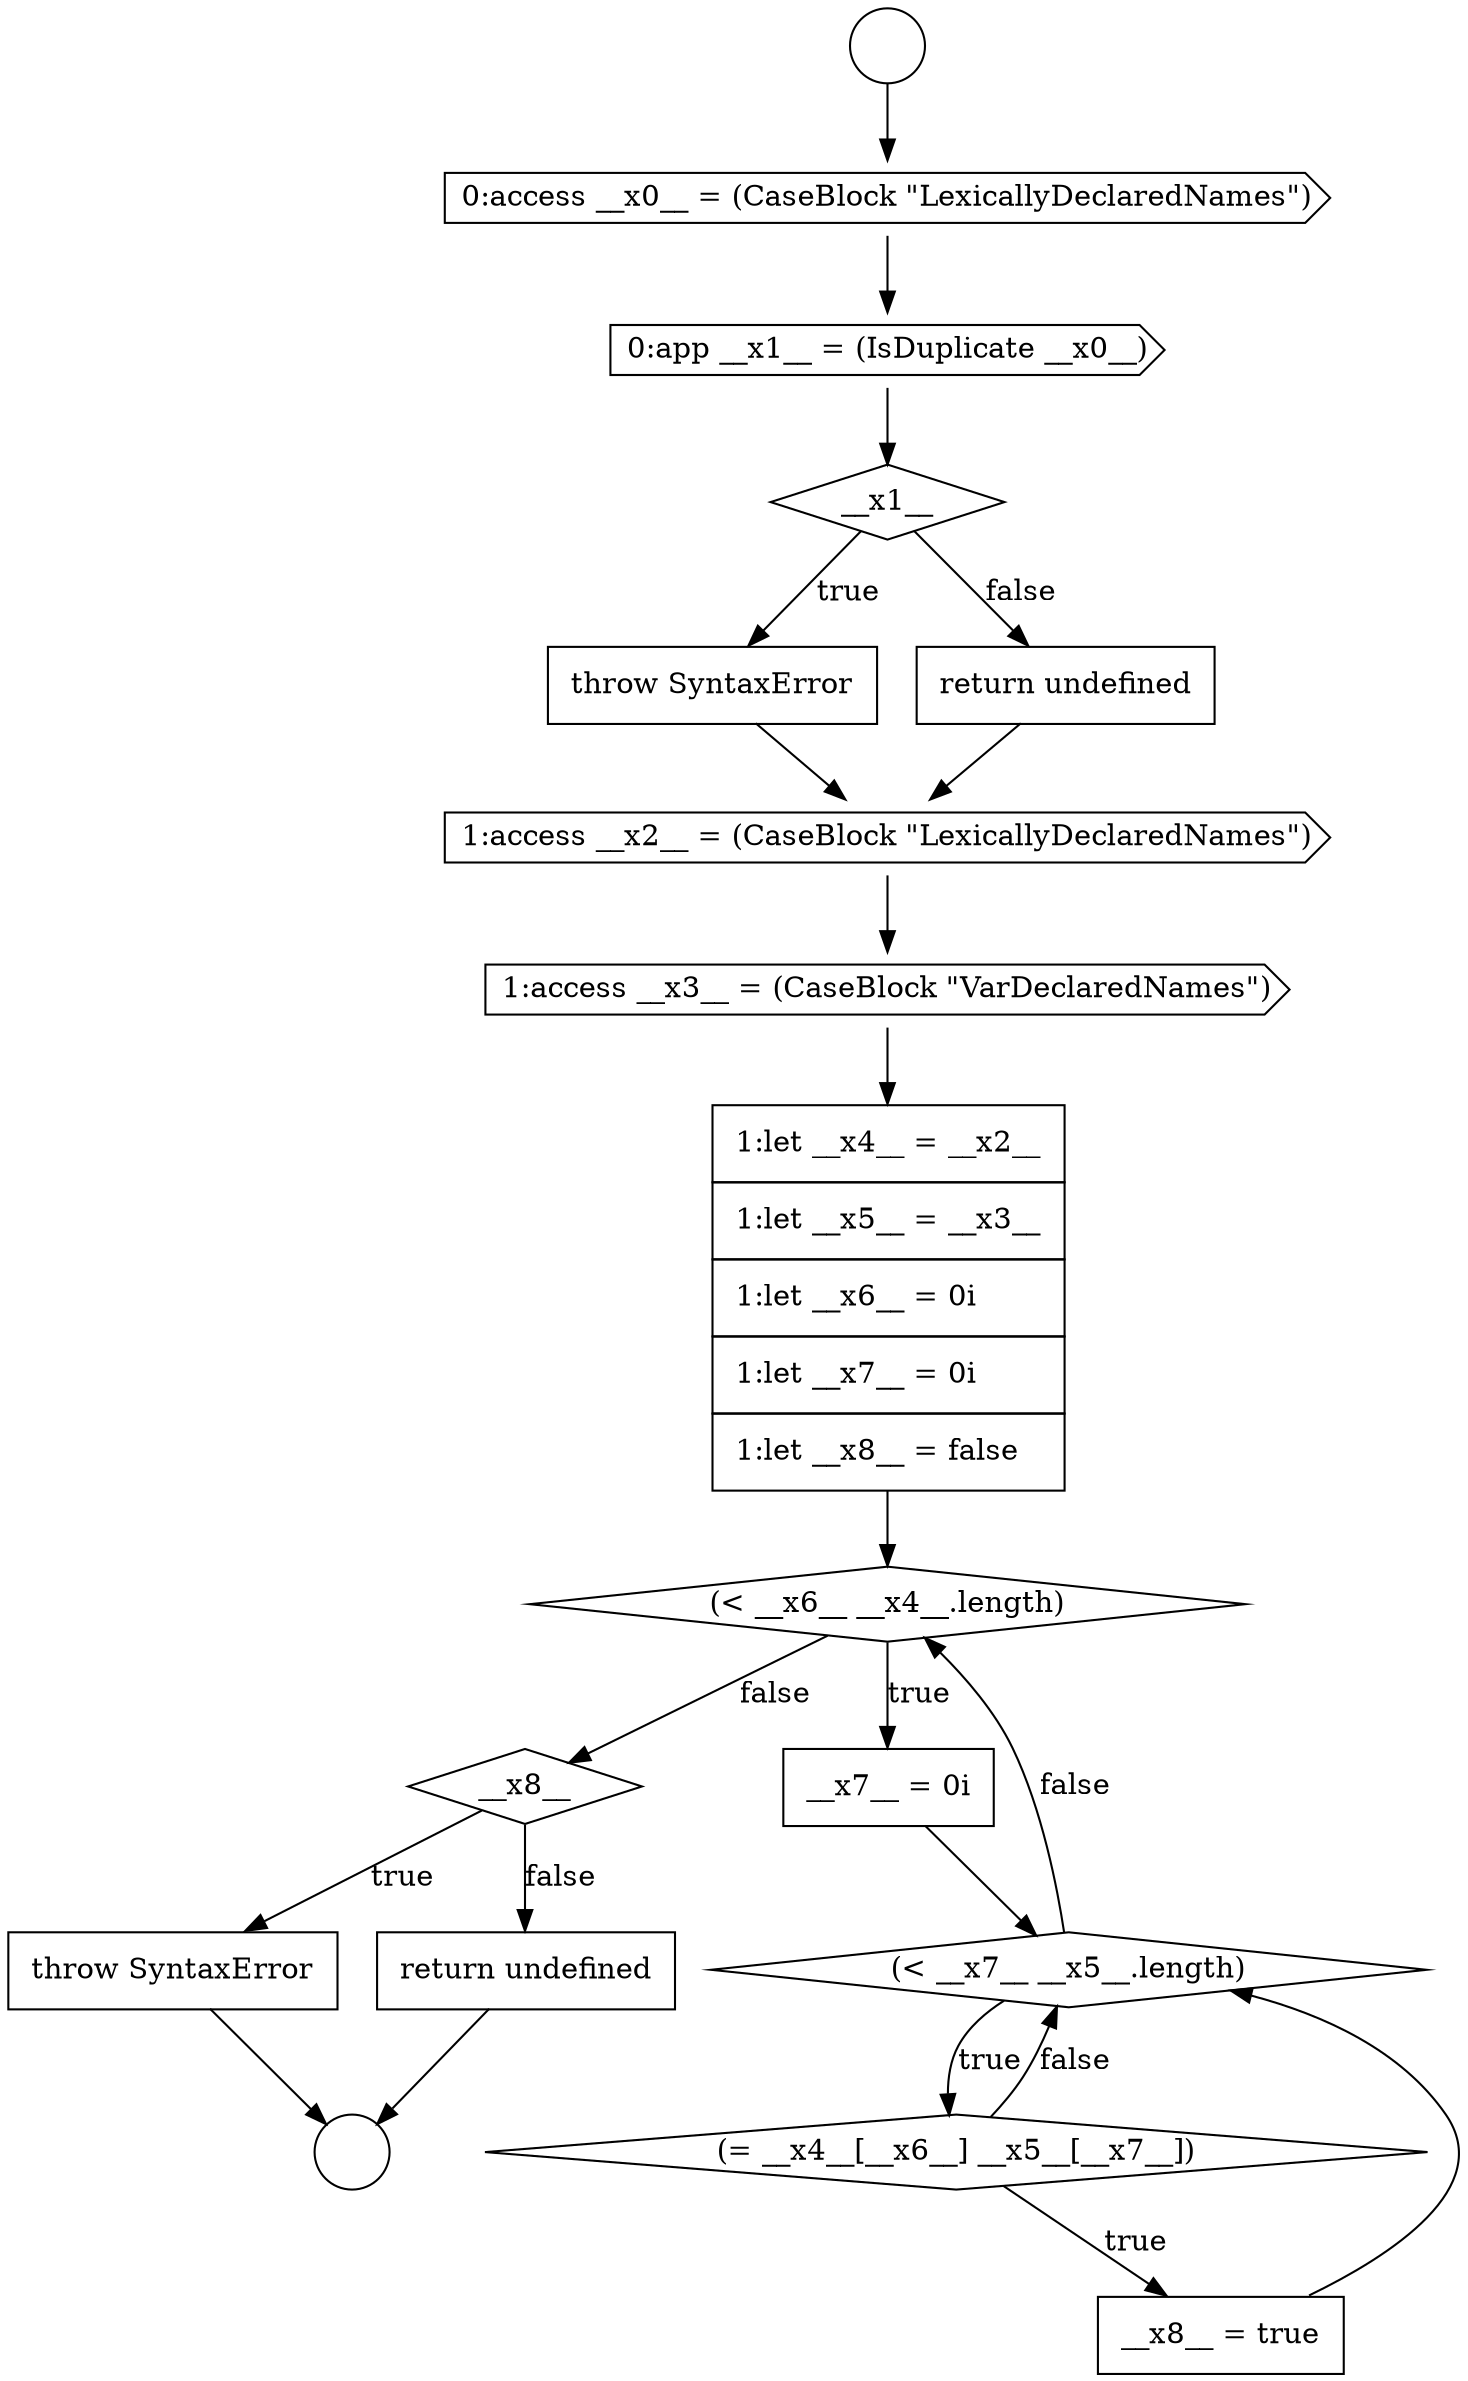 digraph {
  node18353 [shape=diamond, label=<<font color="black">__x8__</font>> color="black" fillcolor="white" style=filled]
  node18348 [shape=diamond, label=<<font color="black">(&lt; __x6__ __x4__.length)</font>> color="black" fillcolor="white" style=filled]
  node18343 [shape=none, margin=0, label=<<font color="black">
    <table border="0" cellborder="1" cellspacing="0" cellpadding="10">
      <tr><td align="left">throw SyntaxError</td></tr>
    </table>
  </font>> color="black" fillcolor="white" style=filled]
  node18344 [shape=none, margin=0, label=<<font color="black">
    <table border="0" cellborder="1" cellspacing="0" cellpadding="10">
      <tr><td align="left">return undefined</td></tr>
    </table>
  </font>> color="black" fillcolor="white" style=filled]
  node18340 [shape=cds, label=<<font color="black">0:access __x0__ = (CaseBlock &quot;LexicallyDeclaredNames&quot;)</font>> color="black" fillcolor="white" style=filled]
  node18351 [shape=diamond, label=<<font color="black">(= __x4__[__x6__] __x5__[__x7__])</font>> color="black" fillcolor="white" style=filled]
  node18338 [shape=circle label=" " color="black" fillcolor="white" style=filled]
  node18347 [shape=none, margin=0, label=<<font color="black">
    <table border="0" cellborder="1" cellspacing="0" cellpadding="10">
      <tr><td align="left">1:let __x4__ = __x2__</td></tr>
      <tr><td align="left">1:let __x5__ = __x3__</td></tr>
      <tr><td align="left">1:let __x6__ = 0i</td></tr>
      <tr><td align="left">1:let __x7__ = 0i</td></tr>
      <tr><td align="left">1:let __x8__ = false</td></tr>
    </table>
  </font>> color="black" fillcolor="white" style=filled]
  node18350 [shape=diamond, label=<<font color="black">(&lt; __x7__ __x5__.length)</font>> color="black" fillcolor="white" style=filled]
  node18354 [shape=none, margin=0, label=<<font color="black">
    <table border="0" cellborder="1" cellspacing="0" cellpadding="10">
      <tr><td align="left">throw SyntaxError</td></tr>
    </table>
  </font>> color="black" fillcolor="white" style=filled]
  node18346 [shape=cds, label=<<font color="black">1:access __x3__ = (CaseBlock &quot;VarDeclaredNames&quot;)</font>> color="black" fillcolor="white" style=filled]
  node18345 [shape=cds, label=<<font color="black">1:access __x2__ = (CaseBlock &quot;LexicallyDeclaredNames&quot;)</font>> color="black" fillcolor="white" style=filled]
  node18355 [shape=none, margin=0, label=<<font color="black">
    <table border="0" cellborder="1" cellspacing="0" cellpadding="10">
      <tr><td align="left">return undefined</td></tr>
    </table>
  </font>> color="black" fillcolor="white" style=filled]
  node18349 [shape=none, margin=0, label=<<font color="black">
    <table border="0" cellborder="1" cellspacing="0" cellpadding="10">
      <tr><td align="left">__x7__ = 0i</td></tr>
    </table>
  </font>> color="black" fillcolor="white" style=filled]
  node18352 [shape=none, margin=0, label=<<font color="black">
    <table border="0" cellborder="1" cellspacing="0" cellpadding="10">
      <tr><td align="left">__x8__ = true</td></tr>
    </table>
  </font>> color="black" fillcolor="white" style=filled]
  node18342 [shape=diamond, label=<<font color="black">__x1__</font>> color="black" fillcolor="white" style=filled]
  node18341 [shape=cds, label=<<font color="black">0:app __x1__ = (IsDuplicate __x0__)</font>> color="black" fillcolor="white" style=filled]
  node18339 [shape=circle label=" " color="black" fillcolor="white" style=filled]
  node18349 -> node18350 [ color="black"]
  node18345 -> node18346 [ color="black"]
  node18353 -> node18354 [label=<<font color="black">true</font>> color="black"]
  node18353 -> node18355 [label=<<font color="black">false</font>> color="black"]
  node18350 -> node18351 [label=<<font color="black">true</font>> color="black"]
  node18350 -> node18348 [label=<<font color="black">false</font>> color="black"]
  node18342 -> node18343 [label=<<font color="black">true</font>> color="black"]
  node18342 -> node18344 [label=<<font color="black">false</font>> color="black"]
  node18347 -> node18348 [ color="black"]
  node18352 -> node18350 [ color="black"]
  node18355 -> node18339 [ color="black"]
  node18343 -> node18345 [ color="black"]
  node18340 -> node18341 [ color="black"]
  node18348 -> node18349 [label=<<font color="black">true</font>> color="black"]
  node18348 -> node18353 [label=<<font color="black">false</font>> color="black"]
  node18354 -> node18339 [ color="black"]
  node18344 -> node18345 [ color="black"]
  node18338 -> node18340 [ color="black"]
  node18341 -> node18342 [ color="black"]
  node18351 -> node18352 [label=<<font color="black">true</font>> color="black"]
  node18351 -> node18350 [label=<<font color="black">false</font>> color="black"]
  node18346 -> node18347 [ color="black"]
}
